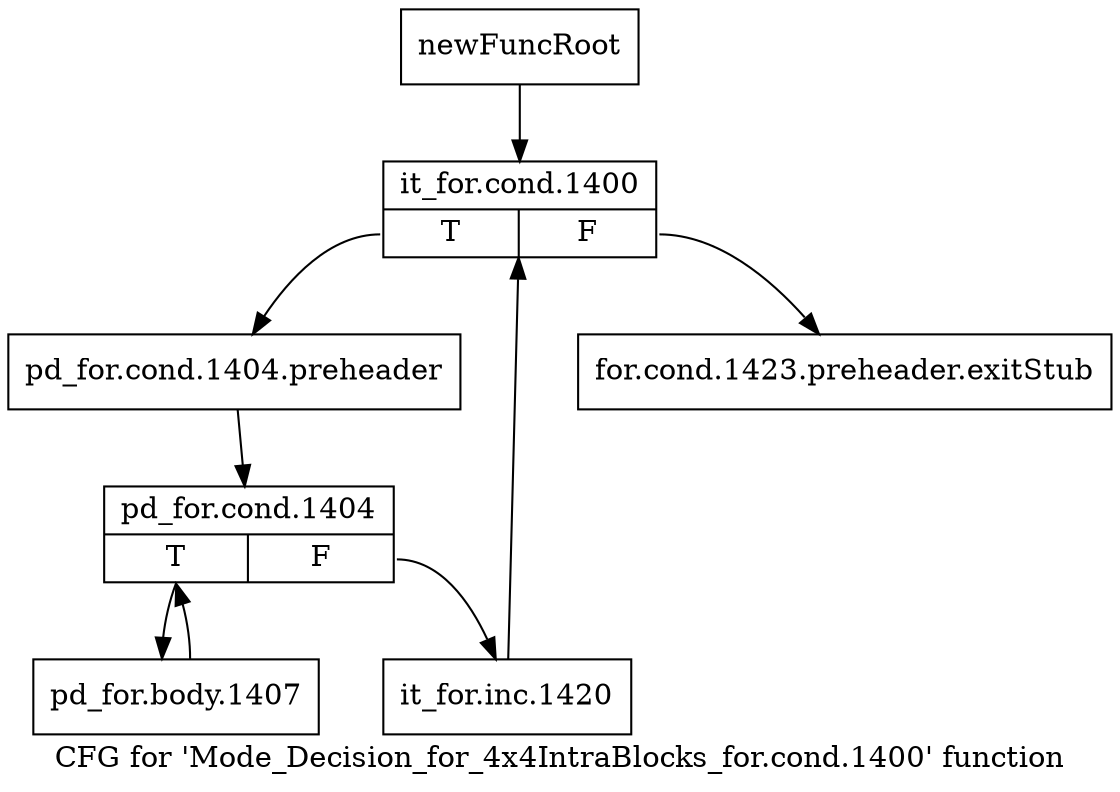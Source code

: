digraph "CFG for 'Mode_Decision_for_4x4IntraBlocks_for.cond.1400' function" {
	label="CFG for 'Mode_Decision_for_4x4IntraBlocks_for.cond.1400' function";

	Node0x2b0c7b0 [shape=record,label="{newFuncRoot}"];
	Node0x2b0c7b0 -> Node0x2b17ec0;
	Node0x2b0c800 [shape=record,label="{for.cond.1423.preheader.exitStub}"];
	Node0x2b17ec0 [shape=record,label="{it_for.cond.1400|{<s0>T|<s1>F}}"];
	Node0x2b17ec0:s0 -> Node0x2b17f10;
	Node0x2b17ec0:s1 -> Node0x2b0c800;
	Node0x2b17f10 [shape=record,label="{pd_for.cond.1404.preheader}"];
	Node0x2b17f10 -> Node0x2b17f60;
	Node0x2b17f60 [shape=record,label="{pd_for.cond.1404|{<s0>T|<s1>F}}"];
	Node0x2b17f60:s0 -> Node0x2b18000;
	Node0x2b17f60:s1 -> Node0x2b17fb0;
	Node0x2b17fb0 [shape=record,label="{it_for.inc.1420}"];
	Node0x2b17fb0 -> Node0x2b17ec0;
	Node0x2b18000 [shape=record,label="{pd_for.body.1407}"];
	Node0x2b18000 -> Node0x2b17f60;
}

